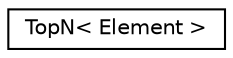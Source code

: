 digraph "Graphical Class Hierarchy"
{
 // LATEX_PDF_SIZE
  edge [fontname="Helvetica",fontsize="10",labelfontname="Helvetica",labelfontsize="10"];
  node [fontname="Helvetica",fontsize="10",shape=record];
  rankdir="LR";
  Node0 [label="TopN\< Element \>",height=0.2,width=0.4,color="black", fillcolor="white", style="filled",URL="$classoperations__research_1_1sat_1_1_top_n.html",tooltip=" "];
}
